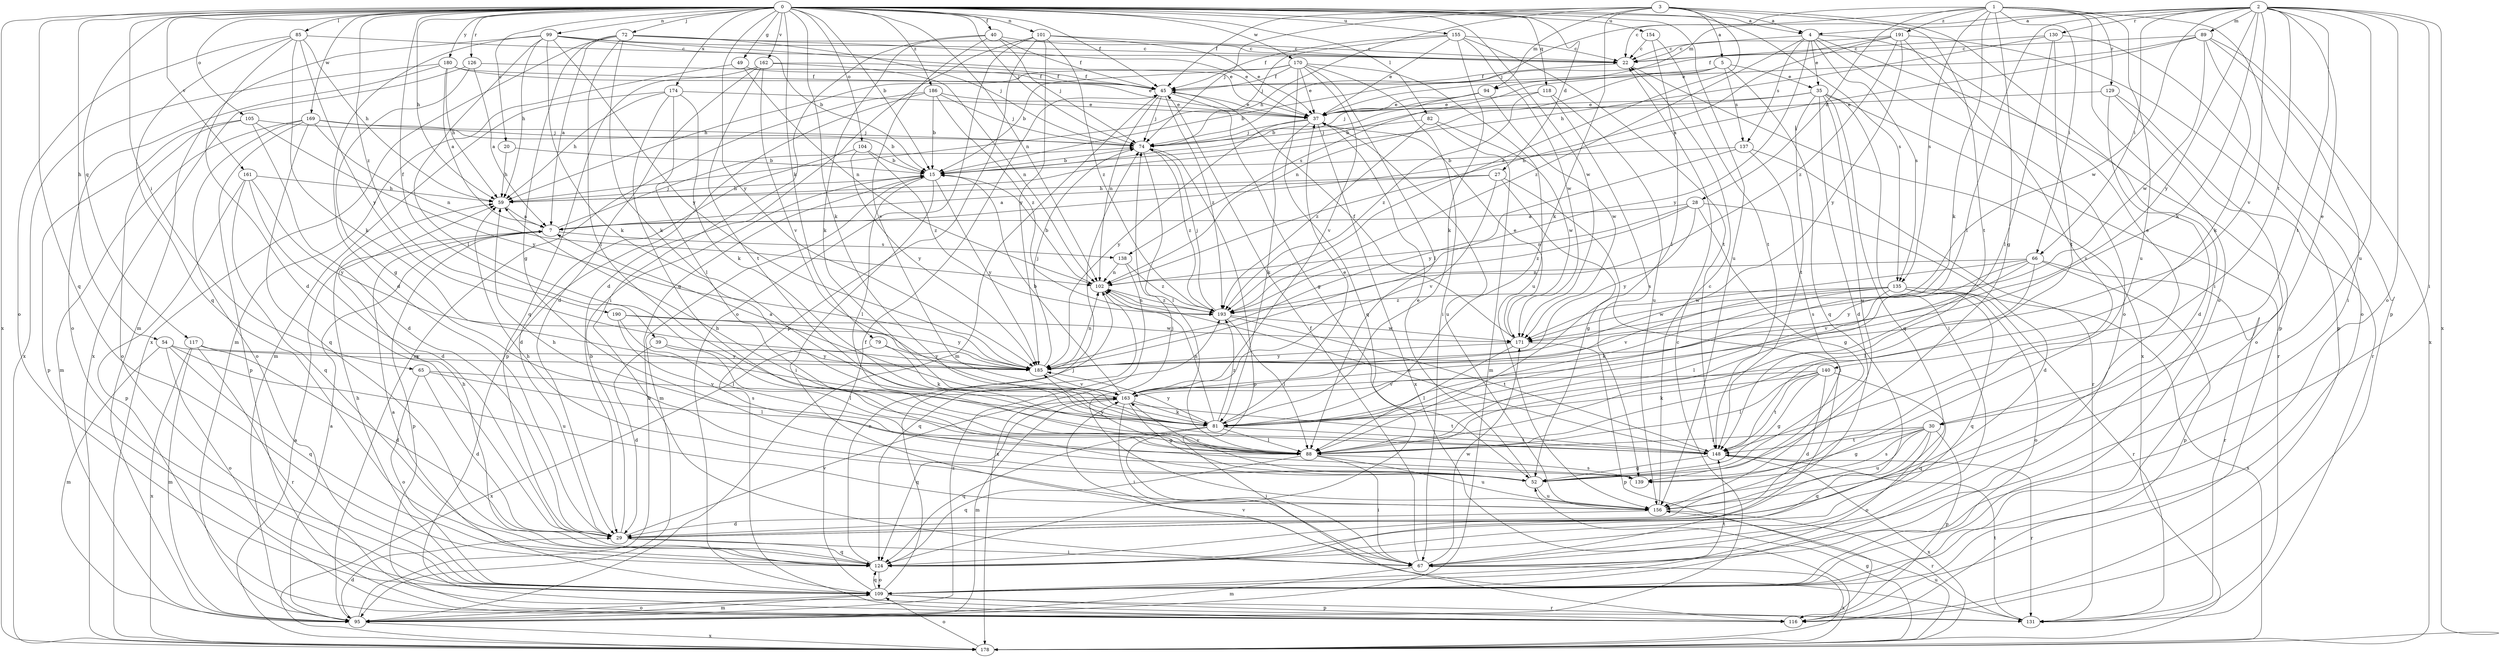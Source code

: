 strict digraph  {
0;
1;
2;
3;
4;
5;
7;
15;
20;
22;
27;
28;
29;
30;
35;
37;
39;
40;
45;
49;
52;
54;
59;
65;
66;
67;
72;
74;
79;
81;
82;
85;
88;
89;
94;
95;
99;
101;
102;
104;
105;
109;
116;
117;
118;
124;
126;
129;
130;
131;
135;
137;
138;
139;
140;
148;
154;
155;
156;
161;
162;
163;
169;
170;
171;
174;
178;
180;
185;
186;
190;
191;
193;
0 -> 4  [label=a];
0 -> 15  [label=b];
0 -> 20  [label=c];
0 -> 27  [label=d];
0 -> 39  [label=f];
0 -> 40  [label=f];
0 -> 45  [label=f];
0 -> 49  [label=g];
0 -> 54  [label=h];
0 -> 59  [label=h];
0 -> 65  [label=i];
0 -> 72  [label=j];
0 -> 74  [label=j];
0 -> 79  [label=k];
0 -> 81  [label=k];
0 -> 82  [label=l];
0 -> 85  [label=l];
0 -> 99  [label=n];
0 -> 101  [label=n];
0 -> 102  [label=n];
0 -> 104  [label=o];
0 -> 105  [label=o];
0 -> 117  [label=q];
0 -> 118  [label=q];
0 -> 124  [label=q];
0 -> 126  [label=r];
0 -> 135  [label=s];
0 -> 154  [label=u];
0 -> 155  [label=u];
0 -> 156  [label=u];
0 -> 161  [label=v];
0 -> 162  [label=v];
0 -> 169  [label=w];
0 -> 170  [label=w];
0 -> 171  [label=w];
0 -> 174  [label=x];
0 -> 178  [label=x];
0 -> 180  [label=y];
0 -> 185  [label=y];
0 -> 186  [label=z];
0 -> 190  [label=z];
1 -> 22  [label=c];
1 -> 28  [label=d];
1 -> 52  [label=g];
1 -> 66  [label=i];
1 -> 74  [label=j];
1 -> 81  [label=k];
1 -> 109  [label=o];
1 -> 116  [label=p];
1 -> 129  [label=r];
1 -> 135  [label=s];
1 -> 156  [label=u];
1 -> 191  [label=z];
2 -> 4  [label=a];
2 -> 30  [label=e];
2 -> 66  [label=i];
2 -> 67  [label=i];
2 -> 81  [label=k];
2 -> 88  [label=l];
2 -> 89  [label=m];
2 -> 94  [label=m];
2 -> 109  [label=o];
2 -> 130  [label=r];
2 -> 140  [label=t];
2 -> 148  [label=t];
2 -> 156  [label=u];
2 -> 163  [label=v];
2 -> 171  [label=w];
2 -> 178  [label=x];
2 -> 185  [label=y];
3 -> 4  [label=a];
3 -> 5  [label=a];
3 -> 45  [label=f];
3 -> 59  [label=h];
3 -> 67  [label=i];
3 -> 74  [label=j];
3 -> 81  [label=k];
3 -> 94  [label=m];
3 -> 148  [label=t];
3 -> 193  [label=z];
4 -> 22  [label=c];
4 -> 30  [label=e];
4 -> 35  [label=e];
4 -> 109  [label=o];
4 -> 116  [label=p];
4 -> 135  [label=s];
4 -> 137  [label=s];
4 -> 185  [label=y];
4 -> 193  [label=z];
5 -> 15  [label=b];
5 -> 35  [label=e];
5 -> 102  [label=n];
5 -> 124  [label=q];
5 -> 137  [label=s];
5 -> 138  [label=s];
7 -> 74  [label=j];
7 -> 116  [label=p];
7 -> 138  [label=s];
15 -> 59  [label=h];
15 -> 67  [label=i];
15 -> 88  [label=l];
15 -> 95  [label=m];
15 -> 185  [label=y];
20 -> 15  [label=b];
20 -> 59  [label=h];
22 -> 45  [label=f];
22 -> 178  [label=x];
27 -> 7  [label=a];
27 -> 52  [label=g];
27 -> 59  [label=h];
27 -> 67  [label=i];
27 -> 163  [label=v];
28 -> 7  [label=a];
28 -> 29  [label=d];
28 -> 52  [label=g];
28 -> 102  [label=n];
28 -> 185  [label=y];
28 -> 193  [label=z];
29 -> 15  [label=b];
29 -> 67  [label=i];
29 -> 124  [label=q];
29 -> 163  [label=v];
30 -> 52  [label=g];
30 -> 88  [label=l];
30 -> 109  [label=o];
30 -> 116  [label=p];
30 -> 124  [label=q];
30 -> 139  [label=s];
30 -> 148  [label=t];
30 -> 156  [label=u];
35 -> 15  [label=b];
35 -> 29  [label=d];
35 -> 37  [label=e];
35 -> 67  [label=i];
35 -> 124  [label=q];
35 -> 131  [label=r];
35 -> 148  [label=t];
35 -> 156  [label=u];
37 -> 74  [label=j];
37 -> 81  [label=k];
37 -> 156  [label=u];
37 -> 178  [label=x];
37 -> 185  [label=y];
39 -> 29  [label=d];
39 -> 88  [label=l];
39 -> 185  [label=y];
40 -> 22  [label=c];
40 -> 45  [label=f];
40 -> 67  [label=i];
40 -> 74  [label=j];
40 -> 81  [label=k];
40 -> 163  [label=v];
45 -> 37  [label=e];
45 -> 52  [label=g];
45 -> 74  [label=j];
45 -> 95  [label=m];
45 -> 102  [label=n];
45 -> 193  [label=z];
49 -> 45  [label=f];
49 -> 95  [label=m];
49 -> 102  [label=n];
52 -> 37  [label=e];
52 -> 156  [label=u];
52 -> 163  [label=v];
54 -> 95  [label=m];
54 -> 109  [label=o];
54 -> 124  [label=q];
54 -> 156  [label=u];
54 -> 185  [label=y];
59 -> 7  [label=a];
65 -> 29  [label=d];
65 -> 88  [label=l];
65 -> 109  [label=o];
65 -> 163  [label=v];
66 -> 88  [label=l];
66 -> 102  [label=n];
66 -> 116  [label=p];
66 -> 131  [label=r];
66 -> 163  [label=v];
66 -> 171  [label=w];
66 -> 185  [label=y];
67 -> 45  [label=f];
67 -> 95  [label=m];
67 -> 171  [label=w];
67 -> 178  [label=x];
72 -> 7  [label=a];
72 -> 22  [label=c];
72 -> 37  [label=e];
72 -> 52  [label=g];
72 -> 74  [label=j];
72 -> 81  [label=k];
72 -> 88  [label=l];
72 -> 178  [label=x];
74 -> 15  [label=b];
74 -> 88  [label=l];
74 -> 116  [label=p];
74 -> 193  [label=z];
79 -> 81  [label=k];
79 -> 178  [label=x];
79 -> 185  [label=y];
81 -> 37  [label=e];
81 -> 67  [label=i];
81 -> 88  [label=l];
81 -> 102  [label=n];
81 -> 124  [label=q];
81 -> 148  [label=t];
81 -> 185  [label=y];
81 -> 193  [label=z];
82 -> 74  [label=j];
82 -> 95  [label=m];
82 -> 171  [label=w];
82 -> 193  [label=z];
85 -> 22  [label=c];
85 -> 29  [label=d];
85 -> 59  [label=h];
85 -> 81  [label=k];
85 -> 109  [label=o];
85 -> 124  [label=q];
85 -> 185  [label=y];
88 -> 67  [label=i];
88 -> 124  [label=q];
88 -> 139  [label=s];
88 -> 156  [label=u];
88 -> 185  [label=y];
89 -> 7  [label=a];
89 -> 22  [label=c];
89 -> 37  [label=e];
89 -> 67  [label=i];
89 -> 81  [label=k];
89 -> 171  [label=w];
89 -> 178  [label=x];
94 -> 15  [label=b];
94 -> 37  [label=e];
94 -> 74  [label=j];
94 -> 171  [label=w];
95 -> 7  [label=a];
95 -> 15  [label=b];
95 -> 22  [label=c];
95 -> 29  [label=d];
95 -> 109  [label=o];
95 -> 178  [label=x];
95 -> 193  [label=z];
99 -> 15  [label=b];
99 -> 22  [label=c];
99 -> 29  [label=d];
99 -> 37  [label=e];
99 -> 59  [label=h];
99 -> 81  [label=k];
99 -> 88  [label=l];
99 -> 95  [label=m];
99 -> 185  [label=y];
101 -> 22  [label=c];
101 -> 29  [label=d];
101 -> 37  [label=e];
101 -> 109  [label=o];
101 -> 116  [label=p];
101 -> 185  [label=y];
101 -> 193  [label=z];
102 -> 15  [label=b];
102 -> 124  [label=q];
102 -> 193  [label=z];
104 -> 15  [label=b];
104 -> 29  [label=d];
104 -> 185  [label=y];
104 -> 193  [label=z];
105 -> 29  [label=d];
105 -> 74  [label=j];
105 -> 109  [label=o];
105 -> 116  [label=p];
105 -> 185  [label=y];
109 -> 7  [label=a];
109 -> 45  [label=f];
109 -> 59  [label=h];
109 -> 74  [label=j];
109 -> 95  [label=m];
109 -> 116  [label=p];
109 -> 124  [label=q];
109 -> 131  [label=r];
109 -> 148  [label=t];
117 -> 29  [label=d];
117 -> 95  [label=m];
117 -> 131  [label=r];
117 -> 178  [label=x];
117 -> 185  [label=y];
118 -> 37  [label=e];
118 -> 139  [label=s];
118 -> 156  [label=u];
118 -> 193  [label=z];
124 -> 59  [label=h];
124 -> 102  [label=n];
124 -> 109  [label=o];
126 -> 7  [label=a];
126 -> 45  [label=f];
126 -> 52  [label=g];
126 -> 178  [label=x];
129 -> 29  [label=d];
129 -> 37  [label=e];
129 -> 109  [label=o];
129 -> 131  [label=r];
130 -> 22  [label=c];
130 -> 59  [label=h];
130 -> 88  [label=l];
130 -> 109  [label=o];
130 -> 148  [label=t];
131 -> 148  [label=t];
131 -> 163  [label=v];
135 -> 81  [label=k];
135 -> 88  [label=l];
135 -> 109  [label=o];
135 -> 124  [label=q];
135 -> 131  [label=r];
135 -> 163  [label=v];
135 -> 171  [label=w];
135 -> 178  [label=x];
135 -> 193  [label=z];
137 -> 15  [label=b];
137 -> 131  [label=r];
137 -> 139  [label=s];
137 -> 185  [label=y];
138 -> 102  [label=n];
138 -> 178  [label=x];
138 -> 193  [label=z];
139 -> 59  [label=h];
140 -> 29  [label=d];
140 -> 52  [label=g];
140 -> 81  [label=k];
140 -> 88  [label=l];
140 -> 124  [label=q];
140 -> 148  [label=t];
140 -> 163  [label=v];
148 -> 52  [label=g];
148 -> 59  [label=h];
148 -> 102  [label=n];
148 -> 131  [label=r];
148 -> 178  [label=x];
154 -> 22  [label=c];
154 -> 88  [label=l];
154 -> 148  [label=t];
155 -> 22  [label=c];
155 -> 37  [label=e];
155 -> 45  [label=f];
155 -> 74  [label=j];
155 -> 81  [label=k];
155 -> 148  [label=t];
155 -> 171  [label=w];
156 -> 22  [label=c];
156 -> 29  [label=d];
156 -> 59  [label=h];
156 -> 74  [label=j];
156 -> 131  [label=r];
161 -> 29  [label=d];
161 -> 59  [label=h];
161 -> 116  [label=p];
161 -> 124  [label=q];
161 -> 185  [label=y];
162 -> 29  [label=d];
162 -> 45  [label=f];
162 -> 102  [label=n];
162 -> 124  [label=q];
162 -> 148  [label=t];
162 -> 163  [label=v];
163 -> 7  [label=a];
163 -> 15  [label=b];
163 -> 52  [label=g];
163 -> 67  [label=i];
163 -> 81  [label=k];
163 -> 95  [label=m];
163 -> 124  [label=q];
163 -> 148  [label=t];
169 -> 15  [label=b];
169 -> 74  [label=j];
169 -> 95  [label=m];
169 -> 102  [label=n];
169 -> 109  [label=o];
169 -> 116  [label=p];
169 -> 124  [label=q];
170 -> 15  [label=b];
170 -> 37  [label=e];
170 -> 45  [label=f];
170 -> 59  [label=h];
170 -> 67  [label=i];
170 -> 88  [label=l];
170 -> 124  [label=q];
170 -> 156  [label=u];
170 -> 163  [label=v];
171 -> 37  [label=e];
171 -> 45  [label=f];
171 -> 88  [label=l];
171 -> 116  [label=p];
171 -> 185  [label=y];
174 -> 37  [label=e];
174 -> 52  [label=g];
174 -> 59  [label=h];
174 -> 81  [label=k];
174 -> 88  [label=l];
174 -> 95  [label=m];
178 -> 7  [label=a];
178 -> 52  [label=g];
178 -> 109  [label=o];
178 -> 156  [label=u];
180 -> 7  [label=a];
180 -> 37  [label=e];
180 -> 45  [label=f];
180 -> 59  [label=h];
180 -> 109  [label=o];
180 -> 178  [label=x];
185 -> 74  [label=j];
185 -> 102  [label=n];
185 -> 163  [label=v];
186 -> 15  [label=b];
186 -> 37  [label=e];
186 -> 74  [label=j];
186 -> 95  [label=m];
186 -> 116  [label=p];
186 -> 193  [label=z];
190 -> 88  [label=l];
190 -> 139  [label=s];
190 -> 171  [label=w];
190 -> 185  [label=y];
191 -> 22  [label=c];
191 -> 45  [label=f];
191 -> 102  [label=n];
191 -> 116  [label=p];
191 -> 139  [label=s];
191 -> 185  [label=y];
191 -> 193  [label=z];
193 -> 74  [label=j];
193 -> 88  [label=l];
193 -> 102  [label=n];
193 -> 148  [label=t];
193 -> 171  [label=w];
}
